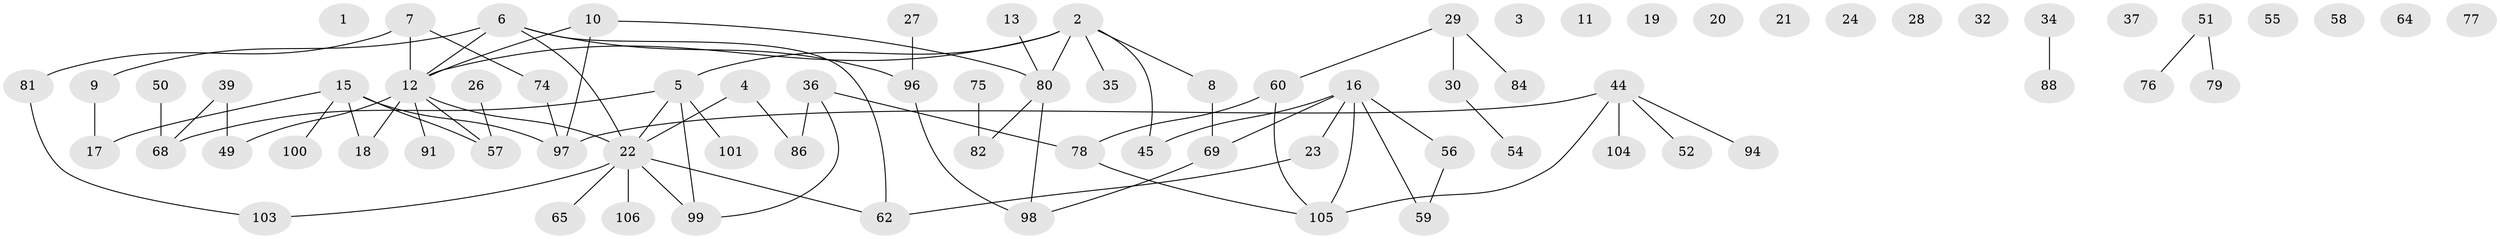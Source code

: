 // original degree distribution, {0: 0.12844036697247707, 3: 0.21100917431192662, 2: 0.22018348623853212, 4: 0.11926605504587157, 1: 0.25688073394495414, 6: 0.01834862385321101, 5: 0.045871559633027525}
// Generated by graph-tools (version 1.1) at 2025/16/03/04/25 18:16:43]
// undirected, 76 vertices, 79 edges
graph export_dot {
graph [start="1"]
  node [color=gray90,style=filled];
  1;
  2 [super="+25+63+95"];
  3;
  4 [super="+41+90"];
  5 [super="+72+87"];
  6 [super="+40+47+93+108"];
  7 [super="+38+83+89"];
  8 [super="+109"];
  9 [super="+46+92"];
  10 [super="+42+85"];
  11;
  12 [super="+14+53+70+71"];
  13 [super="+102"];
  15 [super="+48"];
  16 [super="+33+107"];
  17 [super="+61+67+73"];
  18 [super="+31"];
  19;
  20;
  21;
  22 [super="+43+66"];
  23;
  24;
  26;
  27;
  28;
  29;
  30;
  32;
  34;
  35;
  36;
  37;
  39;
  44;
  45;
  49;
  50;
  51;
  52;
  54;
  55;
  56;
  57;
  58;
  59;
  60;
  62;
  64;
  65;
  68;
  69;
  74;
  75;
  76;
  77;
  78;
  79;
  80;
  81;
  82;
  84;
  86;
  88;
  91;
  94;
  96;
  97;
  98;
  99;
  100;
  101;
  103;
  104;
  105;
  106;
  2 -- 35;
  2 -- 12 [weight=2];
  2 -- 80;
  2 -- 45;
  2 -- 5;
  2 -- 8;
  4 -- 86;
  4 -- 22;
  5 -- 68 [weight=2];
  5 -- 99;
  5 -- 101;
  5 -- 22;
  6 -- 62;
  6 -- 96;
  6 -- 9;
  6 -- 12 [weight=2];
  6 -- 22;
  7 -- 81;
  7 -- 74;
  7 -- 12 [weight=2];
  8 -- 69;
  9 -- 17;
  10 -- 80;
  10 -- 97;
  10 -- 12;
  12 -- 91;
  12 -- 49;
  12 -- 57;
  12 -- 18;
  12 -- 22;
  13 -- 80;
  15 -- 17;
  15 -- 97;
  15 -- 100;
  15 -- 57;
  15 -- 18;
  16 -- 105;
  16 -- 69;
  16 -- 23;
  16 -- 56;
  16 -- 59;
  16 -- 45;
  22 -- 99;
  22 -- 103;
  22 -- 106;
  22 -- 62;
  22 -- 65;
  23 -- 62;
  26 -- 57;
  27 -- 96;
  29 -- 30;
  29 -- 60;
  29 -- 84;
  30 -- 54;
  34 -- 88;
  36 -- 78;
  36 -- 86;
  36 -- 99;
  39 -- 49;
  39 -- 68;
  44 -- 52;
  44 -- 94;
  44 -- 97;
  44 -- 104;
  44 -- 105;
  50 -- 68;
  51 -- 76;
  51 -- 79;
  56 -- 59;
  60 -- 78;
  60 -- 105;
  69 -- 98;
  74 -- 97;
  75 -- 82;
  78 -- 105;
  80 -- 82;
  80 -- 98;
  81 -- 103;
  96 -- 98;
}
